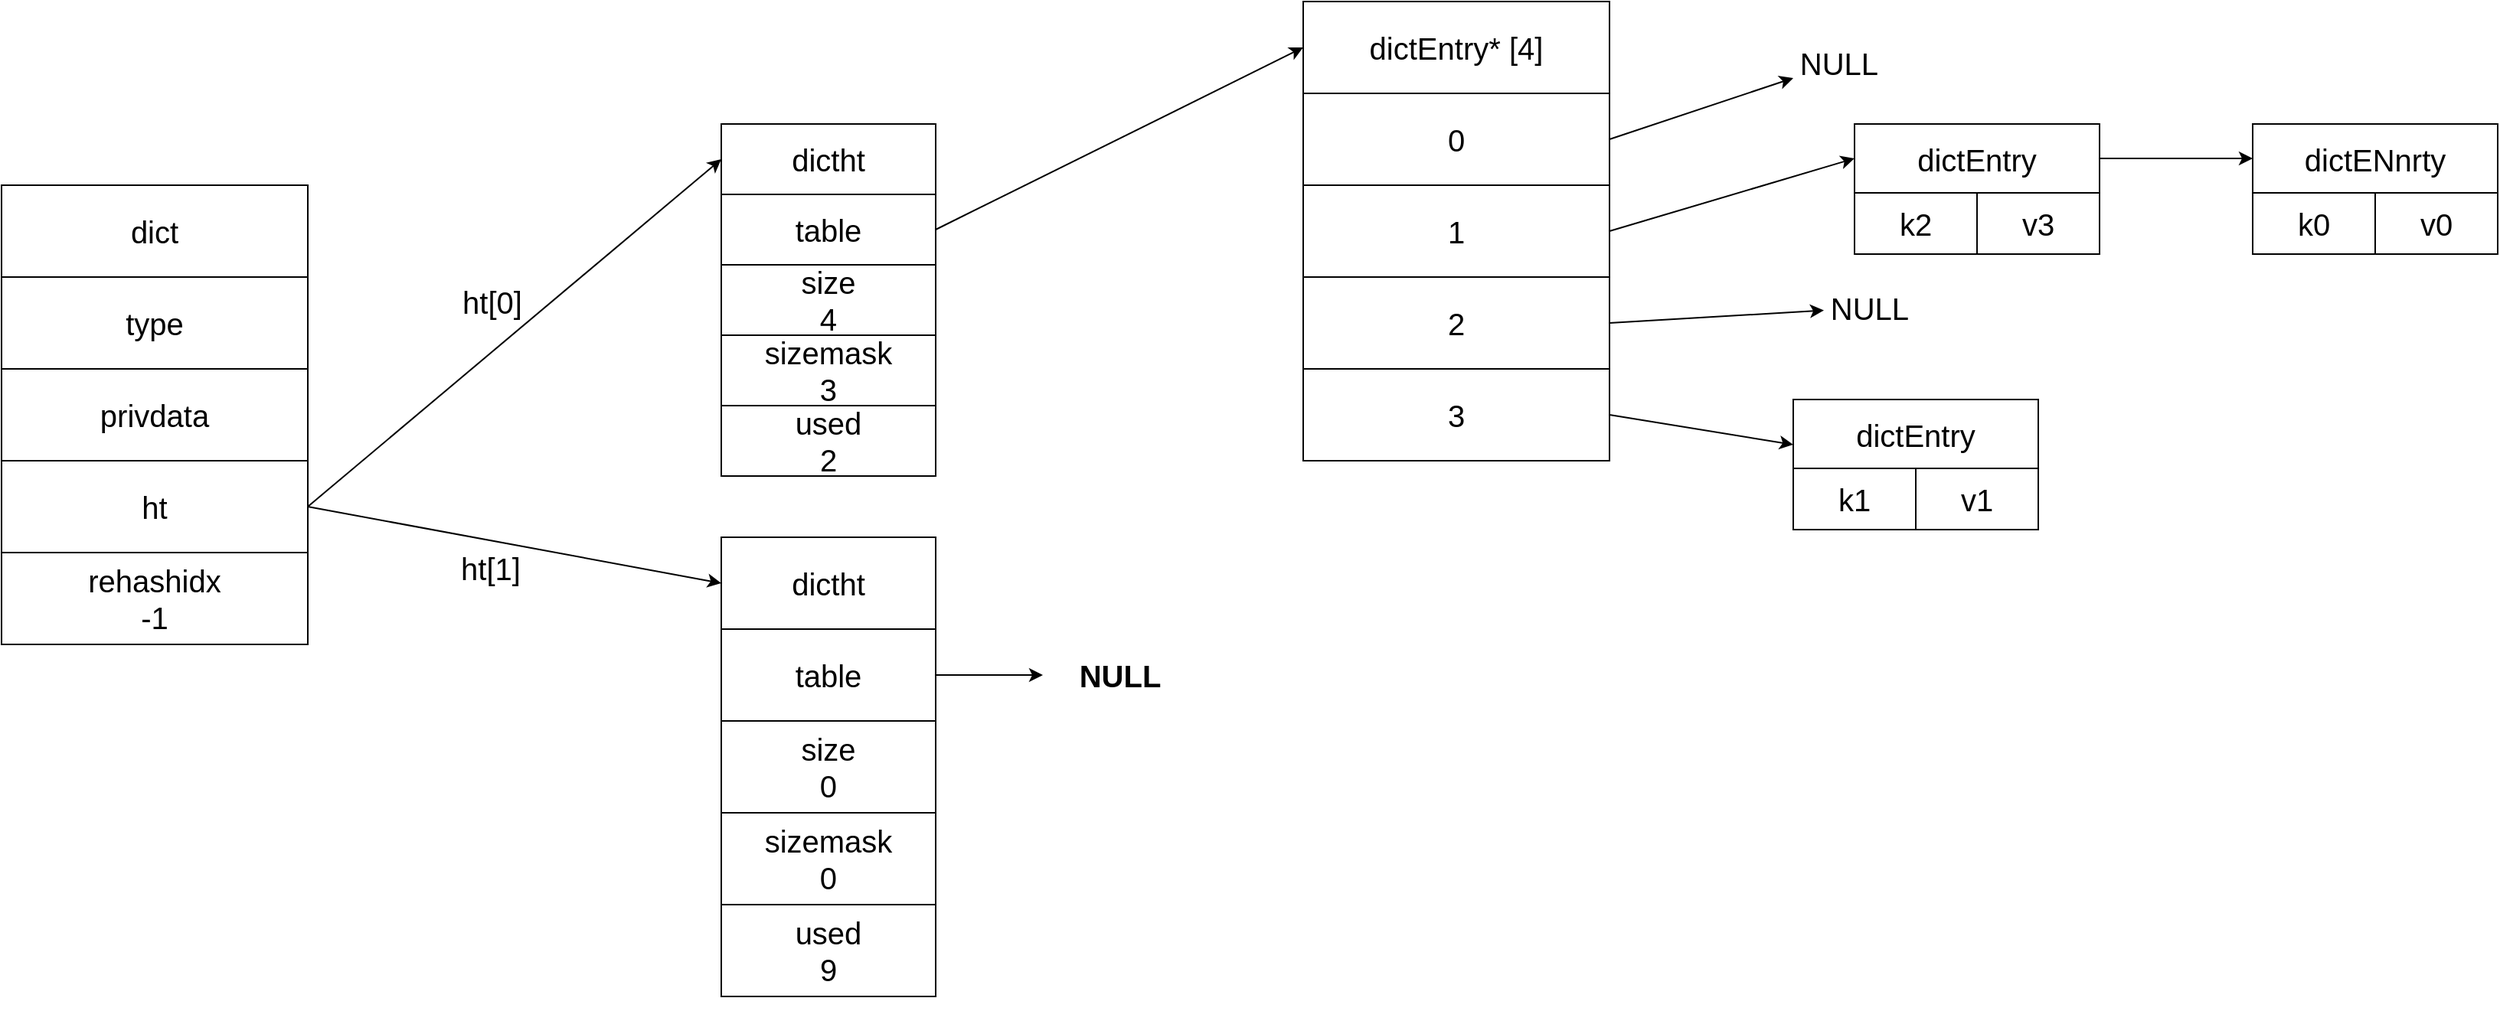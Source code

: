 <mxfile version="20.8.16" type="device"><diagram name="第 1 页" id="x2SKsrgNLMX7xK28XnPs"><mxGraphModel dx="2590" dy="1535" grid="1" gridSize="10" guides="1" tooltips="1" connect="1" arrows="1" fold="1" page="1" pageScale="1" pageWidth="4681" pageHeight="3300" math="0" shadow="0"><root><mxCell id="0"/><mxCell id="1" parent="0"/><mxCell id="mV71_1C-76kRePQDSYZZ-11" value="" style="group;fontSize=20;" vertex="1" connectable="0" parent="1"><mxGeometry x="220" y="140" width="200" height="300" as="geometry"/></mxCell><mxCell id="mV71_1C-76kRePQDSYZZ-4" value="" style="rounded=0;whiteSpace=wrap;html=1;fontSize=20;" vertex="1" parent="mV71_1C-76kRePQDSYZZ-11"><mxGeometry width="200" height="300" as="geometry"/></mxCell><mxCell id="mV71_1C-76kRePQDSYZZ-5" value="dict" style="rounded=0;whiteSpace=wrap;html=1;fontSize=20;" vertex="1" parent="mV71_1C-76kRePQDSYZZ-11"><mxGeometry width="200" height="60" as="geometry"/></mxCell><mxCell id="mV71_1C-76kRePQDSYZZ-6" value="type" style="rounded=0;whiteSpace=wrap;html=1;fontSize=20;" vertex="1" parent="mV71_1C-76kRePQDSYZZ-11"><mxGeometry y="60" width="200" height="60" as="geometry"/></mxCell><mxCell id="mV71_1C-76kRePQDSYZZ-7" value="privdata" style="rounded=0;whiteSpace=wrap;html=1;fontSize=20;" vertex="1" parent="mV71_1C-76kRePQDSYZZ-11"><mxGeometry y="120" width="200" height="60" as="geometry"/></mxCell><mxCell id="mV71_1C-76kRePQDSYZZ-8" value="ht" style="rounded=0;whiteSpace=wrap;html=1;fontSize=20;" vertex="1" parent="mV71_1C-76kRePQDSYZZ-11"><mxGeometry y="180" width="200" height="60" as="geometry"/></mxCell><mxCell id="mV71_1C-76kRePQDSYZZ-9" value="rehashidx&lt;br&gt;-1" style="rounded=0;whiteSpace=wrap;html=1;fontSize=20;" vertex="1" parent="mV71_1C-76kRePQDSYZZ-11"><mxGeometry y="240" width="200" height="60" as="geometry"/></mxCell><mxCell id="mV71_1C-76kRePQDSYZZ-10" style="edgeStyle=orthogonalEdgeStyle;rounded=0;orthogonalLoop=1;jettySize=auto;html=1;exitX=0.5;exitY=1;exitDx=0;exitDy=0;fontSize=20;" edge="1" parent="mV71_1C-76kRePQDSYZZ-11" source="mV71_1C-76kRePQDSYZZ-4" target="mV71_1C-76kRePQDSYZZ-4"><mxGeometry relative="1" as="geometry"/></mxCell><mxCell id="mV71_1C-76kRePQDSYZZ-12" value="" style="endArrow=classic;html=1;rounded=0;fontSize=20;exitX=1;exitY=0.5;exitDx=0;exitDy=0;entryX=0;entryY=0.5;entryDx=0;entryDy=0;" edge="1" parent="1" source="mV71_1C-76kRePQDSYZZ-8" target="mV71_1C-76kRePQDSYZZ-15"><mxGeometry width="50" height="50" relative="1" as="geometry"><mxPoint x="500" y="330" as="sourcePoint"/><mxPoint x="550" y="280" as="targetPoint"/></mxGeometry></mxCell><mxCell id="mV71_1C-76kRePQDSYZZ-30" value="ht[0]" style="edgeLabel;html=1;align=center;verticalAlign=middle;resizable=0;points=[];fontSize=20;" vertex="1" connectable="0" parent="mV71_1C-76kRePQDSYZZ-12"><mxGeometry x="0.135" relative="1" as="geometry"><mxPoint x="-33" y="-6" as="offset"/></mxGeometry></mxCell><mxCell id="mV71_1C-76kRePQDSYZZ-13" value="" style="group;fontSize=20;" vertex="1" connectable="0" parent="1"><mxGeometry x="690" y="100" width="140" height="230" as="geometry"/></mxCell><mxCell id="mV71_1C-76kRePQDSYZZ-14" value="" style="rounded=0;whiteSpace=wrap;html=1;fontSize=20;" vertex="1" parent="mV71_1C-76kRePQDSYZZ-13"><mxGeometry width="140" height="230.0" as="geometry"/></mxCell><mxCell id="mV71_1C-76kRePQDSYZZ-15" value="dictht" style="rounded=0;whiteSpace=wrap;html=1;fontSize=20;" vertex="1" parent="mV71_1C-76kRePQDSYZZ-13"><mxGeometry width="140" height="46" as="geometry"/></mxCell><mxCell id="mV71_1C-76kRePQDSYZZ-16" value="table" style="rounded=0;whiteSpace=wrap;html=1;fontSize=20;" vertex="1" parent="mV71_1C-76kRePQDSYZZ-13"><mxGeometry y="46" width="140" height="46" as="geometry"/></mxCell><mxCell id="mV71_1C-76kRePQDSYZZ-17" value="size&lt;br&gt;4" style="rounded=0;whiteSpace=wrap;html=1;fontSize=20;" vertex="1" parent="mV71_1C-76kRePQDSYZZ-13"><mxGeometry y="92" width="140" height="46" as="geometry"/></mxCell><mxCell id="mV71_1C-76kRePQDSYZZ-18" value="sizemask&lt;br&gt;3" style="rounded=0;whiteSpace=wrap;html=1;fontSize=20;" vertex="1" parent="mV71_1C-76kRePQDSYZZ-13"><mxGeometry y="138" width="140" height="46" as="geometry"/></mxCell><mxCell id="mV71_1C-76kRePQDSYZZ-19" value="used&lt;br&gt;2" style="rounded=0;whiteSpace=wrap;html=1;fontSize=20;" vertex="1" parent="mV71_1C-76kRePQDSYZZ-13"><mxGeometry y="184" width="140" height="46" as="geometry"/></mxCell><mxCell id="mV71_1C-76kRePQDSYZZ-20" style="edgeStyle=orthogonalEdgeStyle;rounded=0;orthogonalLoop=1;jettySize=auto;html=1;exitX=0.5;exitY=1;exitDx=0;exitDy=0;fontSize=20;" edge="1" parent="mV71_1C-76kRePQDSYZZ-13" source="mV71_1C-76kRePQDSYZZ-14" target="mV71_1C-76kRePQDSYZZ-14"><mxGeometry relative="1" as="geometry"/></mxCell><mxCell id="mV71_1C-76kRePQDSYZZ-21" value="" style="edgeStyle=none;orthogonalLoop=1;jettySize=auto;html=1;rounded=0;fontSize=20;exitX=1;exitY=0.5;exitDx=0;exitDy=0;entryX=0;entryY=0.5;entryDx=0;entryDy=0;" edge="1" parent="1" source="mV71_1C-76kRePQDSYZZ-8" target="mV71_1C-76kRePQDSYZZ-24"><mxGeometry width="100" relative="1" as="geometry"><mxPoint x="420" y="380" as="sourcePoint"/><mxPoint x="620" y="530" as="targetPoint"/><Array as="points"/></mxGeometry></mxCell><mxCell id="mV71_1C-76kRePQDSYZZ-31" value="ht[1]" style="edgeLabel;html=1;align=center;verticalAlign=middle;resizable=0;points=[];fontSize=20;" vertex="1" connectable="0" parent="mV71_1C-76kRePQDSYZZ-21"><mxGeometry x="-0.126" y="2" relative="1" as="geometry"><mxPoint y="20" as="offset"/></mxGeometry></mxCell><mxCell id="mV71_1C-76kRePQDSYZZ-22" value="" style="group;fontSize=20;" vertex="1" connectable="0" parent="1"><mxGeometry x="690" y="370" width="140" height="300" as="geometry"/></mxCell><mxCell id="mV71_1C-76kRePQDSYZZ-23" value="" style="rounded=0;whiteSpace=wrap;html=1;fontSize=20;" vertex="1" parent="mV71_1C-76kRePQDSYZZ-22"><mxGeometry width="140" height="300" as="geometry"/></mxCell><mxCell id="mV71_1C-76kRePQDSYZZ-24" value="dictht" style="rounded=0;whiteSpace=wrap;html=1;fontSize=20;" vertex="1" parent="mV71_1C-76kRePQDSYZZ-22"><mxGeometry width="140" height="60" as="geometry"/></mxCell><mxCell id="mV71_1C-76kRePQDSYZZ-25" value="table" style="rounded=0;whiteSpace=wrap;html=1;fontSize=20;" vertex="1" parent="mV71_1C-76kRePQDSYZZ-22"><mxGeometry y="60" width="140" height="60" as="geometry"/></mxCell><mxCell id="mV71_1C-76kRePQDSYZZ-26" value="size&lt;br&gt;0" style="rounded=0;whiteSpace=wrap;html=1;fontSize=20;" vertex="1" parent="mV71_1C-76kRePQDSYZZ-22"><mxGeometry y="120" width="140" height="60" as="geometry"/></mxCell><mxCell id="mV71_1C-76kRePQDSYZZ-27" value="sizemask&lt;br&gt;0" style="rounded=0;whiteSpace=wrap;html=1;fontSize=20;" vertex="1" parent="mV71_1C-76kRePQDSYZZ-22"><mxGeometry y="180" width="140" height="60" as="geometry"/></mxCell><mxCell id="mV71_1C-76kRePQDSYZZ-28" value="used&lt;br&gt;9" style="rounded=0;whiteSpace=wrap;html=1;fontSize=20;" vertex="1" parent="mV71_1C-76kRePQDSYZZ-22"><mxGeometry y="240" width="140" height="60" as="geometry"/></mxCell><mxCell id="mV71_1C-76kRePQDSYZZ-29" style="edgeStyle=orthogonalEdgeStyle;rounded=0;orthogonalLoop=1;jettySize=auto;html=1;exitX=0.5;exitY=1;exitDx=0;exitDy=0;fontSize=20;" edge="1" parent="mV71_1C-76kRePQDSYZZ-22" source="mV71_1C-76kRePQDSYZZ-23" target="mV71_1C-76kRePQDSYZZ-23"><mxGeometry relative="1" as="geometry"/></mxCell><mxCell id="mV71_1C-76kRePQDSYZZ-33" value="" style="edgeStyle=orthogonalEdgeStyle;rounded=0;orthogonalLoop=1;jettySize=auto;html=1;fontSize=20;" edge="1" parent="1" source="mV71_1C-76kRePQDSYZZ-25" target="mV71_1C-76kRePQDSYZZ-34"><mxGeometry relative="1" as="geometry"><mxPoint x="910" y="460" as="targetPoint"/></mxGeometry></mxCell><mxCell id="mV71_1C-76kRePQDSYZZ-34" value="NULL" style="text;strokeColor=none;fillColor=none;html=1;fontSize=20;fontStyle=1;verticalAlign=middle;align=center;" vertex="1" parent="1"><mxGeometry x="900" y="440" width="100" height="40" as="geometry"/></mxCell><mxCell id="mV71_1C-76kRePQDSYZZ-35" value="" style="group;fontSize=20;" vertex="1" connectable="0" parent="1"><mxGeometry x="1070" y="20" width="200" height="300" as="geometry"/></mxCell><mxCell id="mV71_1C-76kRePQDSYZZ-36" value="" style="rounded=0;whiteSpace=wrap;html=1;fontSize=20;" vertex="1" parent="mV71_1C-76kRePQDSYZZ-35"><mxGeometry width="200" height="300" as="geometry"/></mxCell><mxCell id="mV71_1C-76kRePQDSYZZ-37" value="dictEntry* [4]" style="rounded=0;whiteSpace=wrap;html=1;fontSize=20;" vertex="1" parent="mV71_1C-76kRePQDSYZZ-35"><mxGeometry width="200" height="60" as="geometry"/></mxCell><mxCell id="mV71_1C-76kRePQDSYZZ-38" value="0" style="rounded=0;whiteSpace=wrap;html=1;fontSize=20;" vertex="1" parent="mV71_1C-76kRePQDSYZZ-35"><mxGeometry y="60" width="200" height="60" as="geometry"/></mxCell><mxCell id="mV71_1C-76kRePQDSYZZ-39" value="1" style="rounded=0;whiteSpace=wrap;html=1;fontSize=20;" vertex="1" parent="mV71_1C-76kRePQDSYZZ-35"><mxGeometry y="120" width="200" height="60" as="geometry"/></mxCell><mxCell id="mV71_1C-76kRePQDSYZZ-40" value="2" style="rounded=0;whiteSpace=wrap;html=1;fontSize=20;" vertex="1" parent="mV71_1C-76kRePQDSYZZ-35"><mxGeometry y="180" width="200" height="60" as="geometry"/></mxCell><mxCell id="mV71_1C-76kRePQDSYZZ-41" value="3" style="rounded=0;whiteSpace=wrap;html=1;fontSize=20;" vertex="1" parent="mV71_1C-76kRePQDSYZZ-35"><mxGeometry y="240" width="200" height="60" as="geometry"/></mxCell><mxCell id="mV71_1C-76kRePQDSYZZ-42" style="edgeStyle=orthogonalEdgeStyle;rounded=0;orthogonalLoop=1;jettySize=auto;html=1;exitX=0.5;exitY=1;exitDx=0;exitDy=0;fontSize=20;" edge="1" parent="mV71_1C-76kRePQDSYZZ-35" source="mV71_1C-76kRePQDSYZZ-36" target="mV71_1C-76kRePQDSYZZ-36"><mxGeometry relative="1" as="geometry"/></mxCell><mxCell id="mV71_1C-76kRePQDSYZZ-44" value="" style="endArrow=classic;html=1;rounded=0;fontSize=20;exitX=1;exitY=0.5;exitDx=0;exitDy=0;" edge="1" parent="1" source="mV71_1C-76kRePQDSYZZ-38" target="mV71_1C-76kRePQDSYZZ-45"><mxGeometry width="50" height="50" relative="1" as="geometry"><mxPoint x="1320" y="250" as="sourcePoint"/><mxPoint x="1420" y="60" as="targetPoint"/></mxGeometry></mxCell><mxCell id="mV71_1C-76kRePQDSYZZ-45" value="NULL" style="text;html=1;strokeColor=none;fillColor=none;align=center;verticalAlign=middle;whiteSpace=wrap;rounded=0;fontSize=20;" vertex="1" parent="1"><mxGeometry x="1390" y="45.0" width="60" height="30" as="geometry"/></mxCell><mxCell id="mV71_1C-76kRePQDSYZZ-50" value="" style="group" vertex="1" connectable="0" parent="1"><mxGeometry x="1430" y="100" width="160" height="85" as="geometry"/></mxCell><mxCell id="mV71_1C-76kRePQDSYZZ-47" value="" style="rounded=0;whiteSpace=wrap;html=1;fontSize=20;" vertex="1" parent="mV71_1C-76kRePQDSYZZ-50"><mxGeometry width="160" height="85" as="geometry"/></mxCell><mxCell id="mV71_1C-76kRePQDSYZZ-48" value="k2" style="rounded=0;whiteSpace=wrap;html=1;fontSize=20;" vertex="1" parent="mV71_1C-76kRePQDSYZZ-50"><mxGeometry y="45" width="80" height="40" as="geometry"/></mxCell><mxCell id="mV71_1C-76kRePQDSYZZ-49" value="v3" style="rounded=0;whiteSpace=wrap;html=1;fontSize=20;" vertex="1" parent="mV71_1C-76kRePQDSYZZ-50"><mxGeometry x="80" y="45" width="80" height="40" as="geometry"/></mxCell><mxCell id="mV71_1C-76kRePQDSYZZ-51" value="dictEntry" style="rounded=0;whiteSpace=wrap;html=1;fontSize=20;" vertex="1" parent="mV71_1C-76kRePQDSYZZ-50"><mxGeometry width="160" height="45" as="geometry"/></mxCell><mxCell id="mV71_1C-76kRePQDSYZZ-56" value="" style="endArrow=classic;html=1;rounded=0;fontSize=20;exitX=1;exitY=0.5;exitDx=0;exitDy=0;entryX=0;entryY=0.5;entryDx=0;entryDy=0;" edge="1" parent="1" source="mV71_1C-76kRePQDSYZZ-39" target="mV71_1C-76kRePQDSYZZ-51"><mxGeometry width="50" height="50" relative="1" as="geometry"><mxPoint x="1320" y="250" as="sourcePoint"/><mxPoint x="1370" y="200" as="targetPoint"/></mxGeometry></mxCell><mxCell id="mV71_1C-76kRePQDSYZZ-57" value="" style="endArrow=classic;html=1;rounded=0;fontSize=20;exitX=1;exitY=0.5;exitDx=0;exitDy=0;" edge="1" parent="1" source="mV71_1C-76kRePQDSYZZ-40" target="mV71_1C-76kRePQDSYZZ-58"><mxGeometry width="50" height="50" relative="1" as="geometry"><mxPoint x="1320" y="250" as="sourcePoint"/><mxPoint x="1440" y="220" as="targetPoint"/></mxGeometry></mxCell><mxCell id="mV71_1C-76kRePQDSYZZ-58" value="NULL" style="text;html=1;strokeColor=none;fillColor=none;align=center;verticalAlign=middle;whiteSpace=wrap;rounded=0;fontSize=20;" vertex="1" parent="1"><mxGeometry x="1410" y="205" width="60" height="30" as="geometry"/></mxCell><mxCell id="mV71_1C-76kRePQDSYZZ-59" value="" style="endArrow=classic;html=1;rounded=0;fontSize=20;exitX=1;exitY=0.5;exitDx=0;exitDy=0;" edge="1" parent="1" source="mV71_1C-76kRePQDSYZZ-41" target="mV71_1C-76kRePQDSYZZ-60"><mxGeometry width="50" height="50" relative="1" as="geometry"><mxPoint x="1320" y="250" as="sourcePoint"/><mxPoint x="1420" y="300" as="targetPoint"/></mxGeometry></mxCell><mxCell id="mV71_1C-76kRePQDSYZZ-60" value="" style="group;fontSize=20;" vertex="1" connectable="0" parent="1"><mxGeometry x="1390" y="280" width="160" height="85" as="geometry"/></mxCell><mxCell id="mV71_1C-76kRePQDSYZZ-61" value="" style="rounded=0;whiteSpace=wrap;html=1;fontSize=20;" vertex="1" parent="mV71_1C-76kRePQDSYZZ-60"><mxGeometry width="160" height="85" as="geometry"/></mxCell><mxCell id="mV71_1C-76kRePQDSYZZ-62" value="k1" style="rounded=0;whiteSpace=wrap;html=1;fontSize=20;" vertex="1" parent="mV71_1C-76kRePQDSYZZ-60"><mxGeometry y="45" width="80" height="40" as="geometry"/></mxCell><mxCell id="mV71_1C-76kRePQDSYZZ-63" value="v1" style="rounded=0;whiteSpace=wrap;html=1;fontSize=20;" vertex="1" parent="mV71_1C-76kRePQDSYZZ-60"><mxGeometry x="80" y="45" width="80" height="40" as="geometry"/></mxCell><mxCell id="mV71_1C-76kRePQDSYZZ-64" value="dictEntry" style="rounded=0;whiteSpace=wrap;html=1;fontSize=20;" vertex="1" parent="mV71_1C-76kRePQDSYZZ-60"><mxGeometry width="160" height="45" as="geometry"/></mxCell><mxCell id="mV71_1C-76kRePQDSYZZ-65" value="" style="endArrow=classic;html=1;rounded=0;fontSize=20;exitX=1;exitY=0.5;exitDx=0;exitDy=0;entryX=0;entryY=0.5;entryDx=0;entryDy=0;" edge="1" parent="1" source="mV71_1C-76kRePQDSYZZ-51" target="mV71_1C-76kRePQDSYZZ-70"><mxGeometry width="50" height="50" relative="1" as="geometry"><mxPoint x="1320" y="250" as="sourcePoint"/><mxPoint x="1710" y="122" as="targetPoint"/></mxGeometry></mxCell><mxCell id="mV71_1C-76kRePQDSYZZ-66" value="" style="group;fontSize=20;" vertex="1" connectable="0" parent="1"><mxGeometry x="1690" y="100" width="160" height="85" as="geometry"/></mxCell><mxCell id="mV71_1C-76kRePQDSYZZ-67" value="" style="rounded=0;whiteSpace=wrap;html=1;fontSize=20;" vertex="1" parent="mV71_1C-76kRePQDSYZZ-66"><mxGeometry width="160" height="85" as="geometry"/></mxCell><mxCell id="mV71_1C-76kRePQDSYZZ-68" value="k0" style="rounded=0;whiteSpace=wrap;html=1;fontSize=20;" vertex="1" parent="mV71_1C-76kRePQDSYZZ-66"><mxGeometry y="45" width="80" height="40" as="geometry"/></mxCell><mxCell id="mV71_1C-76kRePQDSYZZ-69" value="v0" style="rounded=0;whiteSpace=wrap;html=1;fontSize=20;" vertex="1" parent="mV71_1C-76kRePQDSYZZ-66"><mxGeometry x="80" y="45" width="80" height="40" as="geometry"/></mxCell><mxCell id="mV71_1C-76kRePQDSYZZ-70" value="dictENnrty" style="rounded=0;whiteSpace=wrap;html=1;fontSize=20;" vertex="1" parent="mV71_1C-76kRePQDSYZZ-66"><mxGeometry width="160" height="45" as="geometry"/></mxCell><mxCell id="mV71_1C-76kRePQDSYZZ-71" value="" style="endArrow=classic;html=1;rounded=0;fontSize=20;exitX=1;exitY=0.5;exitDx=0;exitDy=0;entryX=0;entryY=0.5;entryDx=0;entryDy=0;" edge="1" parent="1" source="mV71_1C-76kRePQDSYZZ-16" target="mV71_1C-76kRePQDSYZZ-37"><mxGeometry width="50" height="50" relative="1" as="geometry"><mxPoint x="910" y="610" as="sourcePoint"/><mxPoint x="960" y="560" as="targetPoint"/></mxGeometry></mxCell></root></mxGraphModel></diagram></mxfile>